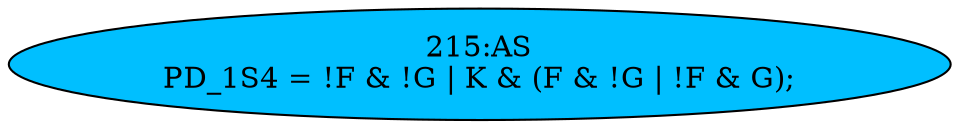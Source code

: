 strict digraph "" {
	node [label="\N"];
	"215:AS"	 [ast="<pyverilog.vparser.ast.Assign object at 0x7f9359f3ec50>",
		def_var="['PD_1S4']",
		fillcolor=deepskyblue,
		label="215:AS
PD_1S4 = !F & !G | K & (F & !G | !F & G);",
		statements="[]",
		style=filled,
		typ=Assign,
		use_var="['F', 'G', 'K', 'F', 'G', 'F', 'G']"];
}
